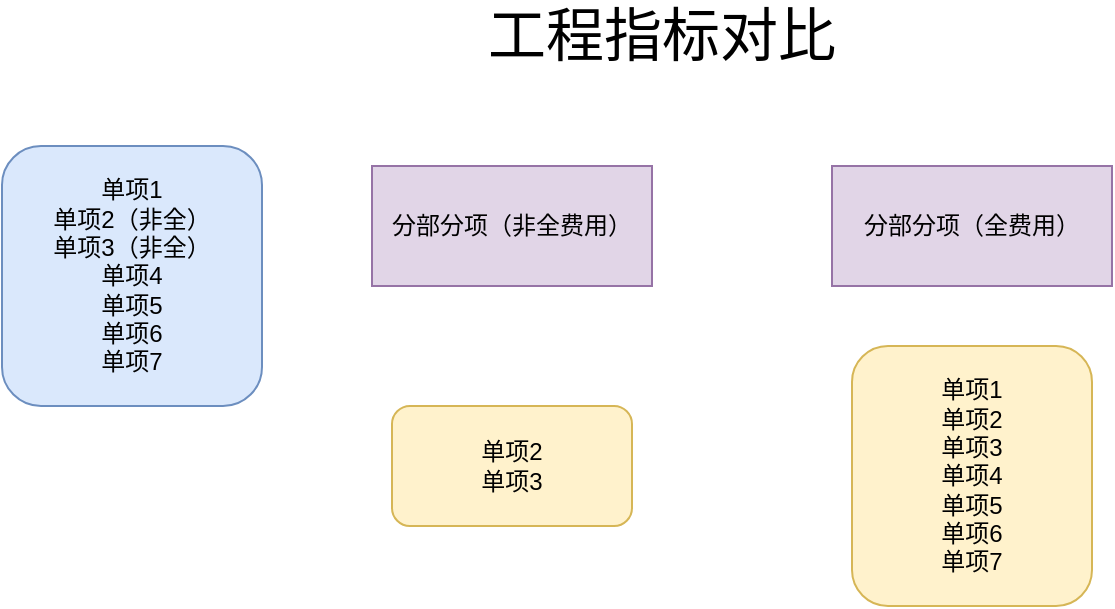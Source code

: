 <mxfile version="21.7.2" type="github">
  <diagram name="第 1 页" id="YKOS1fqJZ7-1_1bdhY2_">
    <mxGraphModel dx="1140" dy="764" grid="1" gridSize="10" guides="1" tooltips="1" connect="1" arrows="1" fold="1" page="1" pageScale="1" pageWidth="1169" pageHeight="827" math="0" shadow="0">
      <root>
        <mxCell id="0" />
        <mxCell id="1" parent="0" />
        <mxCell id="rFYBBZAon6ef2atkhW62-1" value="单项1&lt;br&gt;单项2（非全）&lt;br&gt;单项3（非全）&lt;br&gt;单项4&lt;br&gt;单项5&lt;br&gt;单项6&lt;br&gt;单项7" style="rounded=1;whiteSpace=wrap;html=1;fillColor=#dae8fc;strokeColor=#6c8ebf;" vertex="1" parent="1">
          <mxGeometry x="95" y="100" width="130" height="130" as="geometry" />
        </mxCell>
        <mxCell id="rFYBBZAon6ef2atkhW62-2" value="&lt;font style=&quot;font-size: 29px;&quot;&gt;工程指标对比&lt;/font&gt;" style="text;html=1;strokeColor=none;fillColor=none;align=center;verticalAlign=middle;whiteSpace=wrap;rounded=0;" vertex="1" parent="1">
          <mxGeometry x="330" y="30" width="190" height="30" as="geometry" />
        </mxCell>
        <mxCell id="rFYBBZAon6ef2atkhW62-3" value="分部分项（非全费用）" style="rounded=0;whiteSpace=wrap;html=1;fillColor=#e1d5e7;strokeColor=#9673a6;" vertex="1" parent="1">
          <mxGeometry x="280" y="110" width="140" height="60" as="geometry" />
        </mxCell>
        <mxCell id="rFYBBZAon6ef2atkhW62-4" value="分部分项（全费用）" style="rounded=0;whiteSpace=wrap;html=1;fillColor=#e1d5e7;strokeColor=#9673a6;" vertex="1" parent="1">
          <mxGeometry x="510" y="110" width="140" height="60" as="geometry" />
        </mxCell>
        <mxCell id="rFYBBZAon6ef2atkhW62-5" value="单项2&lt;br&gt;单项3" style="rounded=1;whiteSpace=wrap;html=1;fillColor=#fff2cc;strokeColor=#d6b656;" vertex="1" parent="1">
          <mxGeometry x="290" y="230" width="120" height="60" as="geometry" />
        </mxCell>
        <mxCell id="rFYBBZAon6ef2atkhW62-6" value="单项1&lt;br style=&quot;border-color: var(--border-color);&quot;&gt;单项2&lt;br style=&quot;border-color: var(--border-color);&quot;&gt;单项3&lt;br style=&quot;border-color: var(--border-color);&quot;&gt;单项4&lt;br style=&quot;border-color: var(--border-color);&quot;&gt;单项5&lt;br style=&quot;border-color: var(--border-color);&quot;&gt;单项6&lt;br style=&quot;border-color: var(--border-color);&quot;&gt;单项7" style="rounded=1;whiteSpace=wrap;html=1;fillColor=#fff2cc;strokeColor=#d6b656;" vertex="1" parent="1">
          <mxGeometry x="520" y="200" width="120" height="130" as="geometry" />
        </mxCell>
      </root>
    </mxGraphModel>
  </diagram>
</mxfile>
